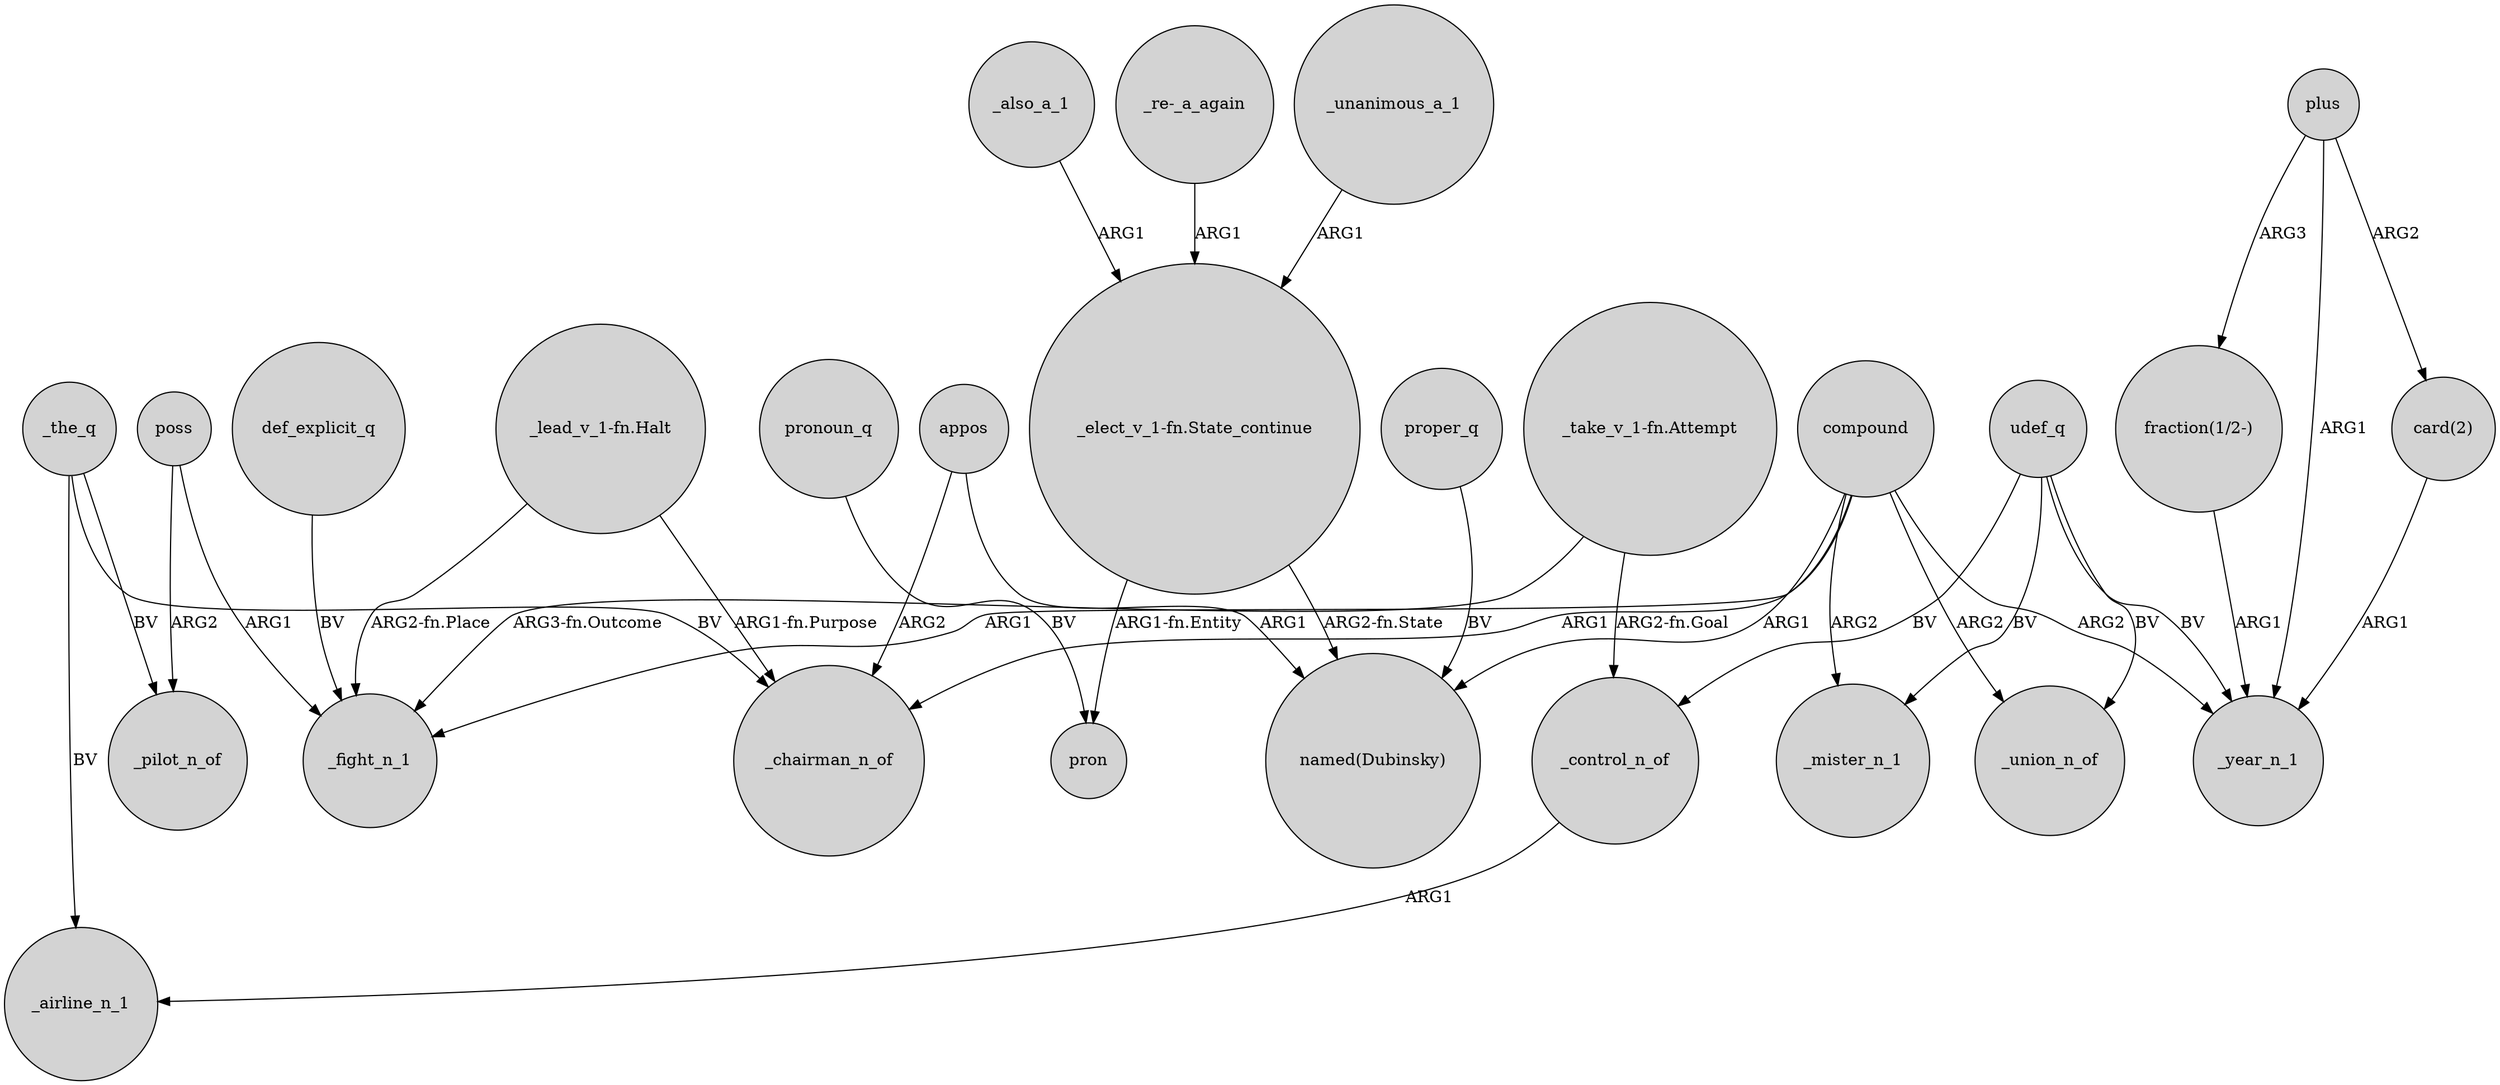 digraph {
	node [shape=circle style=filled]
	def_explicit_q -> _fight_n_1 [label=BV]
	proper_q -> "named(Dubinsky)" [label=BV]
	poss -> _pilot_n_of [label=ARG2]
	compound -> _union_n_of [label=ARG2]
	compound -> _mister_n_1 [label=ARG2]
	udef_q -> _control_n_of [label=BV]
	"fraction(1/2-)" -> _year_n_1 [label=ARG1]
	_also_a_1 -> "_elect_v_1-fn.State_continue" [label=ARG1]
	appos -> "named(Dubinsky)" [label=ARG1]
	udef_q -> _mister_n_1 [label=BV]
	"_lead_v_1-fn.Halt" -> _chairman_n_of [label="ARG1-fn.Purpose"]
	udef_q -> _union_n_of [label=BV]
	plus -> _year_n_1 [label=ARG1]
	pronoun_q -> pron [label=BV]
	"_lead_v_1-fn.Halt" -> _fight_n_1 [label="ARG2-fn.Place"]
	compound -> "named(Dubinsky)" [label=ARG1]
	compound -> _year_n_1 [label=ARG2]
	"_elect_v_1-fn.State_continue" -> pron [label="ARG1-fn.Entity"]
	"_take_v_1-fn.Attempt" -> _fight_n_1 [label="ARG3-fn.Outcome"]
	plus -> "fraction(1/2-)" [label=ARG3]
	compound -> _chairman_n_of [label=ARG1]
	_control_n_of -> _airline_n_1 [label=ARG1]
	"_re-_a_again" -> "_elect_v_1-fn.State_continue" [label=ARG1]
	compound -> _fight_n_1 [label=ARG1]
	_the_q -> _airline_n_1 [label=BV]
	_the_q -> _pilot_n_of [label=BV]
	"_take_v_1-fn.Attempt" -> _control_n_of [label="ARG2-fn.Goal"]
	"_elect_v_1-fn.State_continue" -> "named(Dubinsky)" [label="ARG2-fn.State"]
	plus -> "card(2)" [label=ARG2]
	udef_q -> _year_n_1 [label=BV]
	appos -> _chairman_n_of [label=ARG2]
	"card(2)" -> _year_n_1 [label=ARG1]
	_the_q -> _chairman_n_of [label=BV]
	_unanimous_a_1 -> "_elect_v_1-fn.State_continue" [label=ARG1]
	poss -> _fight_n_1 [label=ARG1]
}
